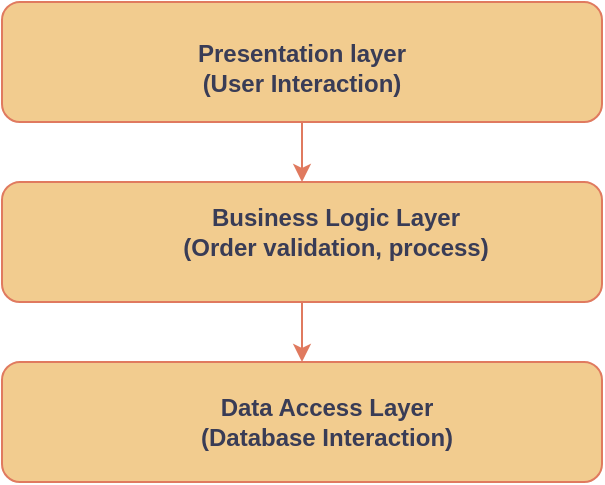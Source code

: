 <mxfile version="22.1.8" type="github">
  <diagram name="Page-1" id="x_zzbibcxwtni13pchnw">
    <mxGraphModel dx="1042" dy="543" grid="1" gridSize="10" guides="1" tooltips="1" connect="1" arrows="1" fold="1" page="1" pageScale="1" pageWidth="850" pageHeight="1100" math="0" shadow="0">
      <root>
        <mxCell id="0" />
        <mxCell id="1" parent="0" />
        <mxCell id="fxUM-cAHZDNkcx0BgViu-13" value="" style="group;labelBackgroundColor=none;fontColor=#393C56;" vertex="1" connectable="0" parent="1">
          <mxGeometry x="320" y="200" width="300" height="60" as="geometry" />
        </mxCell>
        <mxCell id="fxUM-cAHZDNkcx0BgViu-4" value="" style="rounded=1;whiteSpace=wrap;html=1;labelBackgroundColor=none;fillColor=#F2CC8F;strokeColor=#E07A5F;fontColor=#393C56;" vertex="1" parent="fxUM-cAHZDNkcx0BgViu-13">
          <mxGeometry width="300" height="60" as="geometry" />
        </mxCell>
        <mxCell id="fxUM-cAHZDNkcx0BgViu-5" value="Business Logic Layer&lt;br&gt;(Order validation, process)" style="text;html=1;strokeColor=none;fillColor=none;align=center;verticalAlign=middle;whiteSpace=wrap;rounded=0;fontStyle=1;labelBackgroundColor=none;fontColor=#393C56;" vertex="1" parent="fxUM-cAHZDNkcx0BgViu-13">
          <mxGeometry x="82.5" y="10" width="167.5" height="30" as="geometry" />
        </mxCell>
        <mxCell id="fxUM-cAHZDNkcx0BgViu-14" value="" style="group;labelBackgroundColor=none;fontColor=#393C56;" vertex="1" connectable="0" parent="1">
          <mxGeometry x="320" y="110" width="300" height="60" as="geometry" />
        </mxCell>
        <mxCell id="fxUM-cAHZDNkcx0BgViu-1" value="" style="rounded=1;whiteSpace=wrap;html=1;labelBackgroundColor=none;fillColor=#F2CC8F;strokeColor=#E07A5F;fontColor=#393C56;" vertex="1" parent="fxUM-cAHZDNkcx0BgViu-14">
          <mxGeometry width="300" height="60" as="geometry" />
        </mxCell>
        <mxCell id="fxUM-cAHZDNkcx0BgViu-3" value="Presentation layer&lt;br&gt;(User Interaction)" style="text;html=1;strokeColor=none;fillColor=none;align=center;verticalAlign=middle;whiteSpace=wrap;rounded=0;fontStyle=1;labelBackgroundColor=none;fontColor=#393C56;" vertex="1" parent="fxUM-cAHZDNkcx0BgViu-14">
          <mxGeometry x="95" y="15" width="110" height="35" as="geometry" />
        </mxCell>
        <mxCell id="fxUM-cAHZDNkcx0BgViu-15" value="" style="group;labelBackgroundColor=none;fontColor=#393C56;" vertex="1" connectable="0" parent="1">
          <mxGeometry x="320" y="290" width="300" height="60" as="geometry" />
        </mxCell>
        <mxCell id="fxUM-cAHZDNkcx0BgViu-6" value="" style="rounded=1;whiteSpace=wrap;html=1;labelBackgroundColor=none;fillColor=#F2CC8F;strokeColor=#E07A5F;fontColor=#393C56;" vertex="1" parent="fxUM-cAHZDNkcx0BgViu-15">
          <mxGeometry width="300" height="60" as="geometry" />
        </mxCell>
        <mxCell id="fxUM-cAHZDNkcx0BgViu-7" value="Data Access Layer&lt;br&gt;(Database Interaction)" style="text;html=1;strokeColor=none;fillColor=none;align=center;verticalAlign=middle;whiteSpace=wrap;rounded=0;fontStyle=1;labelBackgroundColor=none;fontColor=#393C56;" vertex="1" parent="fxUM-cAHZDNkcx0BgViu-15">
          <mxGeometry x="95" y="15" width="135" height="30" as="geometry" />
        </mxCell>
        <mxCell id="fxUM-cAHZDNkcx0BgViu-17" style="edgeStyle=orthogonalEdgeStyle;rounded=0;orthogonalLoop=1;jettySize=auto;html=1;exitX=0.5;exitY=1;exitDx=0;exitDy=0;entryX=0.5;entryY=0;entryDx=0;entryDy=0;labelBackgroundColor=none;strokeColor=#E07A5F;fontColor=default;" edge="1" parent="1" source="fxUM-cAHZDNkcx0BgViu-1" target="fxUM-cAHZDNkcx0BgViu-4">
          <mxGeometry relative="1" as="geometry" />
        </mxCell>
        <mxCell id="fxUM-cAHZDNkcx0BgViu-20" style="edgeStyle=orthogonalEdgeStyle;rounded=0;orthogonalLoop=1;jettySize=auto;html=1;exitX=0.5;exitY=1;exitDx=0;exitDy=0;entryX=0.5;entryY=0;entryDx=0;entryDy=0;labelBackgroundColor=none;strokeColor=#E07A5F;fontColor=default;" edge="1" parent="1" source="fxUM-cAHZDNkcx0BgViu-4" target="fxUM-cAHZDNkcx0BgViu-6">
          <mxGeometry relative="1" as="geometry" />
        </mxCell>
      </root>
    </mxGraphModel>
  </diagram>
</mxfile>
